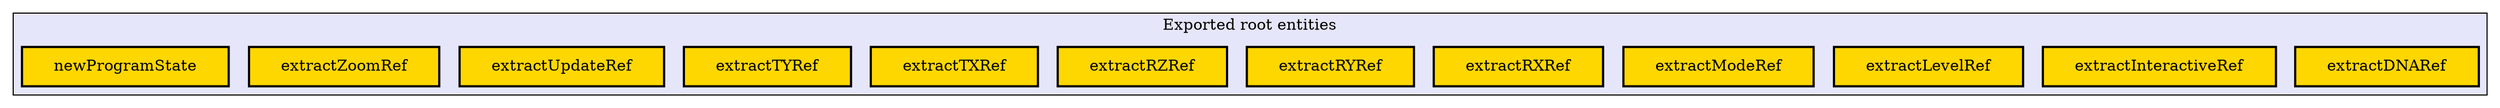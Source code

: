 digraph "Levels within ProgramState" {
    node [margin="0.4,0.1"
         ,style=filled];
    subgraph cluster_0 {
        graph [label="Exported root entities"
              ,style=filled
              ,fillcolor=lavender];
        1 [label=extractDNARef
          ,shape=box
          ,fillcolor=gold
          ,style="filled,bold"];
        2 [label=extractInteractiveRef
          ,shape=box
          ,fillcolor=gold
          ,style="filled,bold"];
        3 [label=extractLevelRef
          ,shape=box
          ,fillcolor=gold
          ,style="filled,bold"];
        4 [label=extractModeRef
          ,shape=box
          ,fillcolor=gold
          ,style="filled,bold"];
        5 [label=extractRXRef
          ,shape=box
          ,fillcolor=gold
          ,style="filled,bold"];
        6 [label=extractRYRef
          ,shape=box
          ,fillcolor=gold
          ,style="filled,bold"];
        7 [label=extractRZRef
          ,shape=box
          ,fillcolor=gold
          ,style="filled,bold"];
        8 [label=extractTXRef
          ,shape=box
          ,fillcolor=gold
          ,style="filled,bold"];
        9 [label=extractTYRef
          ,shape=box
          ,fillcolor=gold
          ,style="filled,bold"];
        10 [label=extractUpdateRef
           ,shape=box
           ,fillcolor=gold
           ,style="filled,bold"];
        11 [label=extractZoomRef
           ,shape=box
           ,fillcolor=gold
           ,style="filled,bold"];
        12 [label=newProgramState
           ,shape=box
           ,fillcolor=gold
           ,style="filled,bold"];
    }
}

